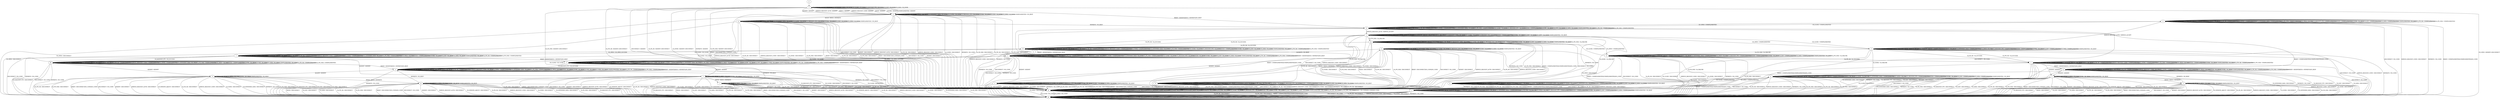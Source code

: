 digraph "" {
	graph ["Incoming time"=0.2864871025085449,
		"Outgoing time"=0.42198872566223145,
		Output="{'States': 32, 'Transitions': 683, 'Filename': '../results/ssh/OpenSSH-OpenSSH-msat-3.dot'}",
		Reference="{'States': 32, 'Transitions': 683, 'Filename': '../subjects/ssh/OpenSSH.dot'}",
		Solver=msat,
		Updated="{'States': 32, 'Transitions': 683, 'Filename': '../subjects/ssh/OpenSSH.dot'}",
		"f-measure"=1.0,
		precision=1.0,
		recall=1.0
	];
	a -> a	[key=0,
		label="CH_WINDOW_ADJUST / CH_NONE"];
	a -> a	[key=1,
		label="DEBUG / NO_RESP"];
	a -> a	[key=2,
		label="CH_EXTENDED_DATA / CH_NONE"];
	a -> a	[key=3,
		label="CH_CLOSE / CH_NONE"];
	a -> a	[key=4,
		label="CH_REQUEST_PTY / CH_NONE"];
	a -> a	[key=5,
		label="IGNORE / NO_RESP"];
	a -> a	[key=6,
		label="CH_EOF / CH_NONE"];
	a -> a	[key=7,
		label="CH_DATA / CH_NONE"];
	a -> a	[key=8,
		label="UNIMPLEMENTED / NO_RESP"];
	a -> y	[key=0,
		label="NEWKEYS / NO_RESP"];
	a -> bb	[key=0,
		label="CH_OPEN / DISCONNECT"];
	a -> ee	[key=0,
		label="DISCONNECT / NO_CONN"];
	a -> ee	[key=1,
		label="KEXINIT / DISCONNECT"];
	a -> ee	[key=2,
		label="SERVICE_REQUEST_AUTH / DISCONNECT"];
	a -> ee	[key=3,
		label="UA_PK_OK / DISCONNECT"];
	a -> ee	[key=4,
		label="SERVICE_REQUEST_CONN / DISCONNECT"];
	a -> ee	[key=5,
		label="UA_NONE / DISCONNECT"];
	a -> ee	[key=6,
		label="UA_PK_NOK / DISCONNECT"];
	a -> ee	[key=7,
		label="KEX30 / DISCONNECT"];
	a -> ee	[key=8,
		label="UA_PW_OK / DISCONNECT"];
	a -> ee	[key=9,
		label="UA_PW_NOK / DISCONNECT"];
	a -> ee	[key=10,
		label="REKEY / DISCONNECT|NO_CONN|NO_CONN"];
	b -> b	[key=0,
		label="KEXINIT / UNIMPLEMENTED"];
	b -> b	[key=1,
		label="SERVICE_REQUEST_AUTH / SERVICE_ACCEPT"];
	b -> b	[key=2,
		label="CH_WINDOW_ADJUST / CH_NONE"];
	b -> b	[key=3,
		label="DEBUG / NO_RESP"];
	b -> b	[key=4,
		label="UA_NONE / UA_FAILURE"];
	b -> b	[key=5,
		label="CH_EXTENDED_DATA / CH_NONE"];
	b -> b	[key=6,
		label="CH_CLOSE / CH_NONE"];
	b -> b	[key=7,
		label="CH_REQUEST_PTY / CH_NONE"];
	b -> b	[key=8,
		label="KEX30 / UNIMPLEMENTED"];
	b -> b	[key=9,
		label="IGNORE / NO_RESP"];
	b -> b	[key=10,
		label="CH_EOF / CH_NONE"];
	b -> b	[key=11,
		label="CH_DATA / CH_NONE"];
	b -> b	[key=12,
		label="UNIMPLEMENTED / NO_RESP"];
	b -> u	[key=0,
		label="CH_OPEN / UNIMPLEMENTED"];
	b -> ee	[key=0,
		label="DISCONNECT / NO_CONN"];
	b -> ee	[key=1,
		label="UA_PK_OK / DISCONNECT"];
	b -> ee	[key=2,
		label="SERVICE_REQUEST_CONN / DISCONNECT"];
	b -> ee	[key=3,
		label="NEWKEYS / NO_CONN"];
	b -> ee	[key=4,
		label="UA_PK_NOK / DISCONNECT"];
	b -> ee	[key=5,
		label="UA_PW_OK / DISCONNECT"];
	b -> ee	[key=6,
		label="UA_PW_NOK / DISCONNECT"];
	b -> ee	[key=7,
		label="REKEY / UNIMPLEMENTED|UNIMPLEMENTED|NO_CONN"];
	c -> c	[key=0,
		label="SERVICE_REQUEST_AUTH / UNIMPLEMENTED"];
	c -> c	[key=1,
		label="CH_WINDOW_ADJUST / NO_RESP"];
	c -> c	[key=2,
		label="DEBUG / NO_RESP"];
	c -> c	[key=3,
		label="UA_PK_OK / UNIMPLEMENTED"];
	c -> c	[key=4,
		label="SERVICE_REQUEST_CONN / UNIMPLEMENTED"];
	c -> c	[key=5,
		label="UA_NONE / UNIMPLEMENTED"];
	c -> c	[key=6,
		label="UA_PK_NOK / UNIMPLEMENTED"];
	c -> c	[key=7,
		label="CH_OPEN / CH_MAX"];
	c -> c	[key=8,
		label="KEX30 / UNIMPLEMENTED"];
	c -> c	[key=9,
		label="IGNORE / NO_RESP"];
	c -> c	[key=10,
		label="UNIMPLEMENTED / NO_RESP"];
	c -> c	[key=11,
		label="UA_PW_OK / UNIMPLEMENTED"];
	c -> c	[key=12,
		label="UA_PW_NOK / UNIMPLEMENTED"];
	c -> q	[key=0,
		label="REKEY / KEXINIT|KEX31+NEWKEYS|NO_RESP"];
	c -> s	[key=0,
		label="KEXINIT / KEXINIT"];
	c -> bb	[key=0,
		label="DISCONNECT / NO_CONN"];
	c -> bb	[key=1,
		label="CH_EXTENDED_DATA / DISCONNECT"];
	c -> bb	[key=2,
		label="NEWKEYS / NO_CONN"];
	c -> bb	[key=3,
		label="CH_REQUEST_PTY / DISCONNECT"];
	c -> bb	[key=4,
		label="CH_EOF / DISCONNECT"];
	c -> bb	[key=5,
		label="CH_DATA / DISCONNECT"];
	c -> ee	[key=0,
		label="CH_CLOSE / DISCONNECT"];
	d -> c	[key=0,
		label="UA_PW_OK / UA_SUCCESS"];
	d -> d	[key=0,
		label="KEXINIT / UNIMPLEMENTED"];
	d -> d	[key=1,
		label="SERVICE_REQUEST_AUTH / SERVICE_ACCEPT"];
	d -> d	[key=2,
		label="CH_WINDOW_ADJUST / UNIMPLEMENTED"];
	d -> d	[key=3,
		label="DEBUG / NO_RESP"];
	d -> d	[key=4,
		label="CH_EXTENDED_DATA / UNIMPLEMENTED"];
	d -> d	[key=5,
		label="CH_OPEN / CH_MAX"];
	d -> d	[key=6,
		label="CH_REQUEST_PTY / UNIMPLEMENTED"];
	d -> d	[key=7,
		label="KEX30 / UNIMPLEMENTED"];
	d -> d	[key=8,
		label="IGNORE / NO_RESP"];
	d -> d	[key=9,
		label="CH_EOF / UNIMPLEMENTED"];
	d -> d	[key=10,
		label="CH_DATA / UNIMPLEMENTED"];
	d -> d	[key=11,
		label="UNIMPLEMENTED / NO_RESP"];
	d -> d	[key=12,
		label="UA_PW_NOK / UA_FAILURE"];
	d -> aa	[key=0,
		label="CH_CLOSE / UNIMPLEMENTED"];
	d -> bb	[key=0,
		label="DISCONNECT / NO_CONN"];
	d -> bb	[key=1,
		label="UA_PK_OK / DISCONNECT"];
	d -> bb	[key=2,
		label="SERVICE_REQUEST_CONN / DISCONNECT"];
	d -> bb	[key=3,
		label="UA_NONE / DISCONNECT"];
	d -> bb	[key=4,
		label="NEWKEYS / NO_CONN"];
	d -> bb	[key=5,
		label="UA_PK_NOK / DISCONNECT"];
	d -> bb	[key=6,
		label="REKEY / UNIMPLEMENTED|UNIMPLEMENTED|NO_CONN"];
	e -> e	[key=0,
		label="SERVICE_REQUEST_AUTH / NO_RESP"];
	e -> e	[key=1,
		label="CH_WINDOW_ADJUST / NO_RESP"];
	e -> e	[key=2,
		label="DEBUG / NO_RESP"];
	e -> e	[key=3,
		label="UA_PK_OK / UNIMPLEMENTED"];
	e -> e	[key=4,
		label="SERVICE_REQUEST_CONN / NO_RESP"];
	e -> e	[key=5,
		label="UA_NONE / UNIMPLEMENTED"];
	e -> e	[key=6,
		label="CH_EXTENDED_DATA / NO_RESP"];
	e -> e	[key=7,
		label="UA_PK_NOK / UNIMPLEMENTED"];
	e -> e	[key=8,
		label="CH_OPEN / CH_MAX"];
	e -> e	[key=9,
		label="KEX30 / NO_RESP"];
	e -> e	[key=10,
		label="IGNORE / NO_RESP"];
	e -> e	[key=11,
		label="CH_EOF / NO_RESP"];
	e -> e	[key=12,
		label="CH_DATA / NO_RESP"];
	e -> e	[key=13,
		label="UNIMPLEMENTED / NO_RESP"];
	e -> e	[key=14,
		label="UA_PW_OK / UNIMPLEMENTED"];
	e -> e	[key=15,
		label="UA_PW_NOK / UNIMPLEMENTED"];
	e -> e	[key=16,
		label="REKEY / KEXINIT|KEX31+NEWKEYS|NO_RESP"];
	e -> h	[key=0,
		label="KEXINIT / KEXINIT"];
	e -> y	[key=0,
		label="CH_CLOSE / CH_CLOSE"];
	e -> bb	[key=0,
		label="DISCONNECT / NO_CONN"];
	e -> bb	[key=1,
		label="NEWKEYS / NO_CONN"];
	e -> bb	[key=2,
		label="CH_REQUEST_PTY / DISCONNECT"];
	f -> e	[key=0,
		label="CH_REQUEST_PTY / CH_SUCCESS"];
	f -> f	[key=0,
		label="SERVICE_REQUEST_AUTH / NO_RESP"];
	f -> f	[key=1,
		label="CH_WINDOW_ADJUST / NO_RESP"];
	f -> f	[key=2,
		label="DEBUG / NO_RESP"];
	f -> f	[key=3,
		label="UA_PK_OK / UNIMPLEMENTED"];
	f -> f	[key=4,
		label="SERVICE_REQUEST_CONN / NO_RESP"];
	f -> f	[key=5,
		label="UA_NONE / UNIMPLEMENTED"];
	f -> f	[key=6,
		label="CH_EXTENDED_DATA / NO_RESP"];
	f -> f	[key=7,
		label="UA_PK_NOK / UNIMPLEMENTED"];
	f -> f	[key=8,
		label="CH_OPEN / CH_MAX"];
	f -> f	[key=9,
		label="KEX30 / NO_RESP"];
	f -> f	[key=10,
		label="IGNORE / NO_RESP"];
	f -> f	[key=11,
		label="CH_EOF / NO_RESP"];
	f -> f	[key=12,
		label="CH_DATA / NO_RESP"];
	f -> f	[key=13,
		label="UNIMPLEMENTED / NO_RESP"];
	f -> f	[key=14,
		label="UA_PW_OK / UNIMPLEMENTED"];
	f -> f	[key=15,
		label="UA_PW_NOK / UNIMPLEMENTED"];
	f -> f	[key=16,
		label="REKEY / KEXINIT|KEX31+NEWKEYS|NO_RESP"];
	f -> r	[key=0,
		label="KEXINIT / KEXINIT"];
	f -> y	[key=0,
		label="CH_CLOSE / CH_CLOSE"];
	f -> bb	[key=0,
		label="DISCONNECT / NO_CONN"];
	f -> bb	[key=1,
		label="NEWKEYS / NO_CONN"];
	g -> g	[key=0,
		label="CH_WINDOW_ADJUST / CH_NONE"];
	g -> g	[key=1,
		label="DEBUG / NO_RESP"];
	g -> g	[key=2,
		label="CH_EXTENDED_DATA / CH_NONE"];
	g -> g	[key=3,
		label="CH_CLOSE / CH_NONE"];
	g -> g	[key=4,
		label="CH_REQUEST_PTY / CH_NONE"];
	g -> g	[key=5,
		label="IGNORE / NO_RESP"];
	g -> g	[key=6,
		label="CH_EOF / CH_NONE"];
	g -> g	[key=7,
		label="CH_DATA / CH_NONE"];
	g -> g	[key=8,
		label="UNIMPLEMENTED / NO_RESP"];
	g -> bb	[key=0,
		label="CH_OPEN / DISCONNECT"];
	g -> cc	[key=0,
		label="NEWKEYS / NO_RESP"];
	g -> ee	[key=0,
		label="DISCONNECT / NO_CONN"];
	g -> ee	[key=1,
		label="KEXINIT / DISCONNECT"];
	g -> ee	[key=2,
		label="SERVICE_REQUEST_AUTH / DISCONNECT"];
	g -> ee	[key=3,
		label="UA_PK_OK / DISCONNECT"];
	g -> ee	[key=4,
		label="SERVICE_REQUEST_CONN / DISCONNECT"];
	g -> ee	[key=5,
		label="UA_NONE / DISCONNECT"];
	g -> ee	[key=6,
		label="UA_PK_NOK / DISCONNECT"];
	g -> ee	[key=7,
		label="KEX30 / DISCONNECT"];
	g -> ee	[key=8,
		label="UA_PW_OK / DISCONNECT"];
	g -> ee	[key=9,
		label="UA_PW_NOK / DISCONNECT"];
	g -> ee	[key=10,
		label="REKEY / DISCONNECT|NO_CONN|NO_CONN"];
	h -> h	[key=0,
		label="DEBUG / NO_RESP"];
	h -> h	[key=1,
		label="CH_OPEN / CH_MAX"];
	h -> h	[key=2,
		label="IGNORE / NO_RESP"];
	h -> h	[key=3,
		label="UNIMPLEMENTED / NO_RESP"];
	h -> m	[key=0,
		label="KEX30 / KEX31+NEWKEYS"];
	h -> bb	[key=0,
		label="DISCONNECT / NO_CONN"];
	h -> bb	[key=1,
		label="KEXINIT / DISCONNECT"];
	h -> bb	[key=2,
		label="SERVICE_REQUEST_AUTH / DISCONNECT"];
	h -> bb	[key=3,
		label="CH_WINDOW_ADJUST / DISCONNECT"];
	h -> bb	[key=4,
		label="UA_PK_OK / DISCONNECT"];
	h -> bb	[key=5,
		label="SERVICE_REQUEST_CONN / DISCONNECT"];
	h -> bb	[key=6,
		label="UA_NONE / DISCONNECT"];
	h -> bb	[key=7,
		label="CH_EXTENDED_DATA / DISCONNECT"];
	h -> bb	[key=8,
		label="NEWKEYS / NO_CONN"];
	h -> bb	[key=9,
		label="UA_PK_NOK / DISCONNECT"];
	h -> bb	[key=10,
		label="CH_REQUEST_PTY / DISCONNECT"];
	h -> bb	[key=11,
		label="CH_EOF / DISCONNECT"];
	h -> bb	[key=12,
		label="CH_DATA / DISCONNECT"];
	h -> bb	[key=13,
		label="UA_PW_OK / DISCONNECT"];
	h -> bb	[key=14,
		label="UA_PW_NOK / DISCONNECT"];
	h -> bb	[key=15,
		label="REKEY / DISCONNECT|NO_CONN|NO_CONN"];
	h -> ee	[key=0,
		label="CH_CLOSE / DISCONNECT"];
	i -> f	[key=0,
		label="NEWKEYS / NO_RESP"];
	i -> i	[key=0,
		label="DEBUG / NO_RESP"];
	i -> i	[key=1,
		label="CH_OPEN / CH_MAX"];
	i -> i	[key=2,
		label="IGNORE / NO_RESP"];
	i -> i	[key=3,
		label="UNIMPLEMENTED / NO_RESP"];
	i -> bb	[key=0,
		label="DISCONNECT / NO_CONN"];
	i -> bb	[key=1,
		label="KEXINIT / DISCONNECT"];
	i -> bb	[key=2,
		label="SERVICE_REQUEST_AUTH / DISCONNECT"];
	i -> bb	[key=3,
		label="CH_WINDOW_ADJUST / DISCONNECT"];
	i -> bb	[key=4,
		label="UA_PK_OK / DISCONNECT"];
	i -> bb	[key=5,
		label="SERVICE_REQUEST_CONN / DISCONNECT"];
	i -> bb	[key=6,
		label="UA_NONE / DISCONNECT"];
	i -> bb	[key=7,
		label="CH_EXTENDED_DATA / DISCONNECT"];
	i -> bb	[key=8,
		label="UA_PK_NOK / DISCONNECT"];
	i -> bb	[key=9,
		label="CH_REQUEST_PTY / DISCONNECT"];
	i -> bb	[key=10,
		label="KEX30 / DISCONNECT"];
	i -> bb	[key=11,
		label="CH_EOF / DISCONNECT"];
	i -> bb	[key=12,
		label="CH_DATA / DISCONNECT"];
	i -> bb	[key=13,
		label="UA_PW_OK / DISCONNECT"];
	i -> bb	[key=14,
		label="UA_PW_NOK / DISCONNECT"];
	i -> bb	[key=15,
		label="REKEY / DISCONNECT|NO_CONN|NO_CONN"];
	i -> ee	[key=0,
		label="CH_CLOSE / DISCONNECT"];
	j -> j	[key=0,
		label="KEXINIT / UNIMPLEMENTED"];
	j -> j	[key=1,
		label="SERVICE_REQUEST_AUTH / SERVICE_ACCEPT"];
	j -> j	[key=2,
		label="CH_WINDOW_ADJUST / UNIMPLEMENTED"];
	j -> j	[key=3,
		label="DEBUG / NO_RESP"];
	j -> j	[key=4,
		label="CH_EXTENDED_DATA / UNIMPLEMENTED"];
	j -> j	[key=5,
		label="UA_PK_NOK / UA_FAILURE"];
	j -> j	[key=6,
		label="CH_OPEN / CH_MAX"];
	j -> j	[key=7,
		label="CH_REQUEST_PTY / UNIMPLEMENTED"];
	j -> j	[key=8,
		label="KEX30 / UNIMPLEMENTED"];
	j -> j	[key=9,
		label="IGNORE / NO_RESP"];
	j -> j	[key=10,
		label="CH_EOF / UNIMPLEMENTED"];
	j -> j	[key=11,
		label="CH_DATA / UNIMPLEMENTED"];
	j -> j	[key=12,
		label="UNIMPLEMENTED / NO_RESP"];
	j -> w	[key=0,
		label="CH_CLOSE / UNIMPLEMENTED"];
	j -> bb	[key=0,
		label="DISCONNECT / NO_CONN"];
	j -> bb	[key=1,
		label="UA_PK_OK / DISCONNECT"];
	j -> bb	[key=2,
		label="SERVICE_REQUEST_CONN / DISCONNECT"];
	j -> bb	[key=3,
		label="UA_NONE / DISCONNECT"];
	j -> bb	[key=4,
		label="NEWKEYS / NO_CONN"];
	j -> bb	[key=5,
		label="UA_PW_OK / DISCONNECT"];
	j -> bb	[key=6,
		label="UA_PW_NOK / DISCONNECT"];
	j -> bb	[key=7,
		label="REKEY / UNIMPLEMENTED|UNIMPLEMENTED|NO_CONN"];
	k -> g	[key=0,
		label="KEX30 / KEX31+NEWKEYS"];
	k -> k	[key=0,
		label="CH_WINDOW_ADJUST / CH_NONE"];
	k -> k	[key=1,
		label="DEBUG / NO_RESP"];
	k -> k	[key=2,
		label="CH_EXTENDED_DATA / CH_NONE"];
	k -> k	[key=3,
		label="CH_CLOSE / CH_NONE"];
	k -> k	[key=4,
		label="CH_REQUEST_PTY / CH_NONE"];
	k -> k	[key=5,
		label="IGNORE / NO_RESP"];
	k -> k	[key=6,
		label="CH_EOF / CH_NONE"];
	k -> k	[key=7,
		label="CH_DATA / CH_NONE"];
	k -> k	[key=8,
		label="UNIMPLEMENTED / NO_RESP"];
	k -> bb	[key=0,
		label="CH_OPEN / DISCONNECT"];
	k -> ee	[key=0,
		label="DISCONNECT / NO_CONN"];
	k -> ee	[key=1,
		label="KEXINIT / DISCONNECT"];
	k -> ee	[key=2,
		label="SERVICE_REQUEST_AUTH / DISCONNECT"];
	k -> ee	[key=3,
		label="UA_PK_OK / DISCONNECT"];
	k -> ee	[key=4,
		label="SERVICE_REQUEST_CONN / DISCONNECT"];
	k -> ee	[key=5,
		label="UA_NONE / DISCONNECT"];
	k -> ee	[key=6,
		label="NEWKEYS / NO_CONN"];
	k -> ee	[key=7,
		label="UA_PK_NOK / DISCONNECT"];
	k -> ee	[key=8,
		label="UA_PW_OK / DISCONNECT"];
	k -> ee	[key=9,
		label="UA_PW_NOK / DISCONNECT"];
	k -> ee	[key=10,
		label="REKEY / DISCONNECT|NO_CONN|NO_CONN"];
	l -> b	[key=0,
		label="UA_NONE / UA_FAILURE"];
	l -> l	[key=0,
		label="KEXINIT / UNIMPLEMENTED"];
	l -> l	[key=1,
		label="SERVICE_REQUEST_AUTH / SERVICE_ACCEPT"];
	l -> l	[key=2,
		label="CH_WINDOW_ADJUST / CH_NONE"];
	l -> l	[key=3,
		label="DEBUG / NO_RESP"];
	l -> l	[key=4,
		label="CH_EXTENDED_DATA / CH_NONE"];
	l -> l	[key=5,
		label="CH_CLOSE / CH_NONE"];
	l -> l	[key=6,
		label="CH_REQUEST_PTY / CH_NONE"];
	l -> l	[key=7,
		label="KEX30 / UNIMPLEMENTED"];
	l -> l	[key=8,
		label="IGNORE / NO_RESP"];
	l -> l	[key=9,
		label="CH_EOF / CH_NONE"];
	l -> l	[key=10,
		label="CH_DATA / CH_NONE"];
	l -> l	[key=11,
		label="UNIMPLEMENTED / NO_RESP"];
	l -> v	[key=0,
		label="CH_OPEN / UNIMPLEMENTED"];
	l -> w	[key=0,
		label="UA_PK_NOK / UA_FAILURE"];
	l -> aa	[key=0,
		label="UA_PW_NOK / UA_FAILURE"];
	l -> ee	[key=0,
		label="DISCONNECT / NO_CONN"];
	l -> ee	[key=1,
		label="SERVICE_REQUEST_CONN / DISCONNECT"];
	l -> ee	[key=2,
		label="NEWKEYS / NO_CONN"];
	l -> ee	[key=3,
		label="REKEY / UNIMPLEMENTED|UNIMPLEMENTED|NO_CONN"];
	l -> ff	[key=0,
		label="UA_PK_OK / UA_SUCCESS"];
	l -> ff	[key=1,
		label="UA_PW_OK / UA_SUCCESS"];
	m -> e	[key=0,
		label="NEWKEYS / NO_RESP"];
	m -> m	[key=0,
		label="DEBUG / NO_RESP"];
	m -> m	[key=1,
		label="CH_OPEN / CH_MAX"];
	m -> m	[key=2,
		label="IGNORE / NO_RESP"];
	m -> m	[key=3,
		label="UNIMPLEMENTED / NO_RESP"];
	m -> bb	[key=0,
		label="DISCONNECT / NO_CONN"];
	m -> bb	[key=1,
		label="KEXINIT / DISCONNECT"];
	m -> bb	[key=2,
		label="SERVICE_REQUEST_AUTH / DISCONNECT"];
	m -> bb	[key=3,
		label="CH_WINDOW_ADJUST / DISCONNECT"];
	m -> bb	[key=4,
		label="UA_PK_OK / DISCONNECT"];
	m -> bb	[key=5,
		label="SERVICE_REQUEST_CONN / DISCONNECT"];
	m -> bb	[key=6,
		label="UA_NONE / DISCONNECT"];
	m -> bb	[key=7,
		label="CH_EXTENDED_DATA / DISCONNECT"];
	m -> bb	[key=8,
		label="UA_PK_NOK / DISCONNECT"];
	m -> bb	[key=9,
		label="CH_REQUEST_PTY / DISCONNECT"];
	m -> bb	[key=10,
		label="KEX30 / DISCONNECT"];
	m -> bb	[key=11,
		label="CH_EOF / DISCONNECT"];
	m -> bb	[key=12,
		label="CH_DATA / DISCONNECT"];
	m -> bb	[key=13,
		label="UA_PW_OK / DISCONNECT"];
	m -> bb	[key=14,
		label="UA_PW_NOK / DISCONNECT"];
	m -> bb	[key=15,
		label="REKEY / DISCONNECT|NO_CONN|NO_CONN"];
	m -> ee	[key=0,
		label="CH_CLOSE / DISCONNECT"];
	n -> n	[key=0,
		label="KEXINIT / UNIMPLEMENTED"];
	n -> n	[key=1,
		label="CH_WINDOW_ADJUST / UNIMPLEMENTED"];
	n -> n	[key=2,
		label="DEBUG / NO_RESP"];
	n -> n	[key=3,
		label="UA_PK_OK / UNIMPLEMENTED"];
	n -> n	[key=4,
		label="UA_NONE / UNIMPLEMENTED"];
	n -> n	[key=5,
		label="CH_EXTENDED_DATA / UNIMPLEMENTED"];
	n -> n	[key=6,
		label="UA_PK_NOK / UNIMPLEMENTED"];
	n -> n	[key=7,
		label="CH_OPEN / CH_MAX"];
	n -> n	[key=8,
		label="CH_REQUEST_PTY / UNIMPLEMENTED"];
	n -> n	[key=9,
		label="KEX30 / UNIMPLEMENTED"];
	n -> n	[key=10,
		label="IGNORE / NO_RESP"];
	n -> n	[key=11,
		label="CH_EOF / UNIMPLEMENTED"];
	n -> n	[key=12,
		label="CH_DATA / UNIMPLEMENTED"];
	n -> n	[key=13,
		label="UNIMPLEMENTED / NO_RESP"];
	n -> n	[key=14,
		label="UA_PW_OK / UNIMPLEMENTED"];
	n -> n	[key=15,
		label="UA_PW_NOK / UNIMPLEMENTED"];
	n -> v	[key=0,
		label="SERVICE_REQUEST_AUTH / SERVICE_ACCEPT"];
	n -> bb	[key=0,
		label="DISCONNECT / NO_CONN"];
	n -> bb	[key=1,
		label="SERVICE_REQUEST_CONN / DISCONNECT"];
	n -> bb	[key=2,
		label="NEWKEYS / NO_CONN"];
	n -> bb	[key=3,
		label="REKEY / UNIMPLEMENTED|UNIMPLEMENTED|NO_CONN"];
	n -> cc	[key=0,
		label="CH_CLOSE / UNIMPLEMENTED"];
	o -> k	[key=0,
		label="KEXINIT / KEXINIT"];
	o -> k	[key=1,
		label="SERVICE_REQUEST_AUTH / KEXINIT"];
	o -> k	[key=2,
		label="DEBUG / KEXINIT"];
	o -> k	[key=3,
		label="SERVICE_REQUEST_CONN / KEXINIT"];
	o -> k	[key=4,
		label="KEX30 / KEXINIT"];
	o -> k	[key=5,
		label="IGNORE / KEXINIT"];
	o -> k	[key=6,
		label="UNIMPLEMENTED / KEXINIT"];
	o -> o	[key=0,
		label="CH_WINDOW_ADJUST / CH_NONE"];
	o -> o	[key=1,
		label="CH_EXTENDED_DATA / CH_NONE"];
	o -> o	[key=2,
		label="CH_CLOSE / CH_NONE"];
	o -> o	[key=3,
		label="CH_REQUEST_PTY / CH_NONE"];
	o -> o	[key=4,
		label="CH_EOF / CH_NONE"];
	o -> o	[key=5,
		label="CH_DATA / CH_NONE"];
	o -> bb	[key=0,
		label="CH_OPEN / KEXINIT+DISCONNECT"];
	o -> cc	[key=0,
		label="REKEY / KEXINIT|KEX31+NEWKEYS|NO_RESP"];
	o -> ee	[key=0,
		label="DISCONNECT / KEXINIT"];
	o -> ee	[key=1,
		label="UA_PK_OK / KEXINIT+DISCONNECT"];
	o -> ee	[key=2,
		label="UA_NONE / KEXINIT+DISCONNECT"];
	o -> ee	[key=3,
		label="NEWKEYS / KEXINIT"];
	o -> ee	[key=4,
		label="UA_PK_NOK / KEXINIT+DISCONNECT"];
	o -> ee	[key=5,
		label="UA_PW_OK / KEXINIT+DISCONNECT"];
	o -> ee	[key=6,
		label="UA_PW_NOK / KEXINIT+DISCONNECT"];
	p -> o	[key=0];
	q -> q	[key=0,
		label="SERVICE_REQUEST_AUTH / NO_RESP"];
	q -> q	[key=1,
		label="CH_WINDOW_ADJUST / NO_RESP"];
	q -> q	[key=2,
		label="DEBUG / NO_RESP"];
	q -> q	[key=3,
		label="UA_PK_OK / UNIMPLEMENTED"];
	q -> q	[key=4,
		label="SERVICE_REQUEST_CONN / NO_RESP"];
	q -> q	[key=5,
		label="UA_NONE / UNIMPLEMENTED"];
	q -> q	[key=6,
		label="UA_PK_NOK / UNIMPLEMENTED"];
	q -> q	[key=7,
		label="CH_OPEN / CH_MAX"];
	q -> q	[key=8,
		label="KEX30 / NO_RESP"];
	q -> q	[key=9,
		label="IGNORE / NO_RESP"];
	q -> q	[key=10,
		label="UNIMPLEMENTED / NO_RESP"];
	q -> q	[key=11,
		label="UA_PW_OK / UNIMPLEMENTED"];
	q -> q	[key=12,
		label="UA_PW_NOK / UNIMPLEMENTED"];
	q -> q	[key=13,
		label="REKEY / KEXINIT|KEX31+NEWKEYS|NO_RESP"];
	q -> s	[key=0,
		label="KEXINIT / KEXINIT"];
	q -> bb	[key=0,
		label="DISCONNECT / NO_CONN"];
	q -> bb	[key=1,
		label="CH_EXTENDED_DATA / DISCONNECT"];
	q -> bb	[key=2,
		label="NEWKEYS / NO_CONN"];
	q -> bb	[key=3,
		label="CH_REQUEST_PTY / DISCONNECT"];
	q -> bb	[key=4,
		label="CH_EOF / DISCONNECT"];
	q -> bb	[key=5,
		label="CH_DATA / DISCONNECT"];
	q -> ee	[key=0,
		label="CH_CLOSE / DISCONNECT"];
	r -> i	[key=0,
		label="KEX30 / KEX31+NEWKEYS"];
	r -> r	[key=0,
		label="DEBUG / NO_RESP"];
	r -> r	[key=1,
		label="CH_OPEN / CH_MAX"];
	r -> r	[key=2,
		label="IGNORE / NO_RESP"];
	r -> r	[key=3,
		label="UNIMPLEMENTED / NO_RESP"];
	r -> bb	[key=0,
		label="DISCONNECT / NO_CONN"];
	r -> bb	[key=1,
		label="KEXINIT / DISCONNECT"];
	r -> bb	[key=2,
		label="SERVICE_REQUEST_AUTH / DISCONNECT"];
	r -> bb	[key=3,
		label="CH_WINDOW_ADJUST / DISCONNECT"];
	r -> bb	[key=4,
		label="UA_PK_OK / DISCONNECT"];
	r -> bb	[key=5,
		label="SERVICE_REQUEST_CONN / DISCONNECT"];
	r -> bb	[key=6,
		label="UA_NONE / DISCONNECT"];
	r -> bb	[key=7,
		label="CH_EXTENDED_DATA / DISCONNECT"];
	r -> bb	[key=8,
		label="NEWKEYS / NO_CONN"];
	r -> bb	[key=9,
		label="UA_PK_NOK / DISCONNECT"];
	r -> bb	[key=10,
		label="CH_REQUEST_PTY / DISCONNECT"];
	r -> bb	[key=11,
		label="CH_EOF / DISCONNECT"];
	r -> bb	[key=12,
		label="CH_DATA / DISCONNECT"];
	r -> bb	[key=13,
		label="UA_PW_OK / DISCONNECT"];
	r -> bb	[key=14,
		label="UA_PW_NOK / DISCONNECT"];
	r -> bb	[key=15,
		label="REKEY / DISCONNECT|NO_CONN|NO_CONN"];
	r -> ee	[key=0,
		label="CH_CLOSE / DISCONNECT"];
	s -> s	[key=0,
		label="DEBUG / NO_RESP"];
	s -> s	[key=1,
		label="CH_OPEN / CH_MAX"];
	s -> s	[key=2,
		label="IGNORE / NO_RESP"];
	s -> s	[key=3,
		label="UNIMPLEMENTED / NO_RESP"];
	s -> x	[key=0,
		label="KEX30 / KEX31+NEWKEYS"];
	s -> bb	[key=0,
		label="DISCONNECT / NO_CONN"];
	s -> bb	[key=1,
		label="KEXINIT / DISCONNECT"];
	s -> bb	[key=2,
		label="SERVICE_REQUEST_AUTH / DISCONNECT"];
	s -> bb	[key=3,
		label="CH_WINDOW_ADJUST / DISCONNECT"];
	s -> bb	[key=4,
		label="UA_PK_OK / DISCONNECT"];
	s -> bb	[key=5,
		label="SERVICE_REQUEST_CONN / DISCONNECT"];
	s -> bb	[key=6,
		label="UA_NONE / DISCONNECT"];
	s -> bb	[key=7,
		label="CH_EXTENDED_DATA / DISCONNECT"];
	s -> bb	[key=8,
		label="NEWKEYS / NO_CONN"];
	s -> bb	[key=9,
		label="UA_PK_NOK / DISCONNECT"];
	s -> bb	[key=10,
		label="CH_REQUEST_PTY / DISCONNECT"];
	s -> bb	[key=11,
		label="CH_EOF / DISCONNECT"];
	s -> bb	[key=12,
		label="CH_DATA / DISCONNECT"];
	s -> bb	[key=13,
		label="UA_PW_OK / DISCONNECT"];
	s -> bb	[key=14,
		label="UA_PW_NOK / DISCONNECT"];
	s -> bb	[key=15,
		label="REKEY / DISCONNECT|NO_CONN|NO_CONN"];
	s -> ee	[key=0,
		label="CH_CLOSE / DISCONNECT"];
	t -> f	[key=0,
		label="REKEY / KEXINIT|KEX31+NEWKEYS|NO_RESP"];
	t -> r	[key=0,
		label="KEXINIT / KEXINIT"];
	t -> t	[key=0,
		label="SERVICE_REQUEST_AUTH / UNIMPLEMENTED"];
	t -> t	[key=1,
		label="CH_WINDOW_ADJUST / NO_RESP"];
	t -> t	[key=2,
		label="DEBUG / NO_RESP"];
	t -> t	[key=3,
		label="UA_PK_OK / UNIMPLEMENTED"];
	t -> t	[key=4,
		label="SERVICE_REQUEST_CONN / UNIMPLEMENTED"];
	t -> t	[key=5,
		label="UA_NONE / UNIMPLEMENTED"];
	t -> t	[key=6,
		label="CH_EXTENDED_DATA / NO_RESP"];
	t -> t	[key=7,
		label="UA_PK_NOK / UNIMPLEMENTED"];
	t -> t	[key=8,
		label="CH_OPEN / CH_MAX"];
	t -> t	[key=9,
		label="KEX30 / UNIMPLEMENTED"];
	t -> t	[key=10,
		label="IGNORE / NO_RESP"];
	t -> t	[key=11,
		label="CH_EOF / NO_RESP"];
	t -> t	[key=12,
		label="CH_DATA / NO_RESP"];
	t -> t	[key=13,
		label="UNIMPLEMENTED / NO_RESP"];
	t -> t	[key=14,
		label="UA_PW_OK / UNIMPLEMENTED"];
	t -> t	[key=15,
		label="UA_PW_NOK / UNIMPLEMENTED"];
	t -> bb	[key=0,
		label="DISCONNECT / NO_CONN"];
	t -> bb	[key=1,
		label="NEWKEYS / NO_CONN"];
	t -> dd	[key=0,
		label="CH_REQUEST_PTY / CH_SUCCESS"];
	t -> ff	[key=0,
		label="CH_CLOSE / CH_CLOSE"];
	u -> b	[key=0,
		label="CH_CLOSE / UNIMPLEMENTED"];
	u -> u	[key=0,
		label="KEXINIT / UNIMPLEMENTED"];
	u -> u	[key=1,
		label="SERVICE_REQUEST_AUTH / SERVICE_ACCEPT"];
	u -> u	[key=2,
		label="CH_WINDOW_ADJUST / UNIMPLEMENTED"];
	u -> u	[key=3,
		label="DEBUG / NO_RESP"];
	u -> u	[key=4,
		label="UA_NONE / UA_FAILURE"];
	u -> u	[key=5,
		label="CH_EXTENDED_DATA / UNIMPLEMENTED"];
	u -> u	[key=6,
		label="CH_OPEN / CH_MAX"];
	u -> u	[key=7,
		label="CH_REQUEST_PTY / UNIMPLEMENTED"];
	u -> u	[key=8,
		label="KEX30 / UNIMPLEMENTED"];
	u -> u	[key=9,
		label="IGNORE / NO_RESP"];
	u -> u	[key=10,
		label="CH_EOF / UNIMPLEMENTED"];
	u -> u	[key=11,
		label="CH_DATA / UNIMPLEMENTED"];
	u -> u	[key=12,
		label="UNIMPLEMENTED / NO_RESP"];
	u -> bb	[key=0,
		label="DISCONNECT / NO_CONN"];
	u -> bb	[key=1,
		label="UA_PK_OK / DISCONNECT"];
	u -> bb	[key=2,
		label="SERVICE_REQUEST_CONN / DISCONNECT"];
	u -> bb	[key=3,
		label="NEWKEYS / NO_CONN"];
	u -> bb	[key=4,
		label="UA_PK_NOK / DISCONNECT"];
	u -> bb	[key=5,
		label="UA_PW_OK / DISCONNECT"];
	u -> bb	[key=6,
		label="UA_PW_NOK / DISCONNECT"];
	u -> bb	[key=7,
		label="REKEY / UNIMPLEMENTED|UNIMPLEMENTED|NO_CONN"];
	v -> c	[key=0,
		label="UA_PK_OK / UA_SUCCESS"];
	v -> c	[key=1,
		label="UA_PW_OK / UA_SUCCESS"];
	v -> d	[key=0,
		label="UA_PW_NOK / UA_FAILURE"];
	v -> j	[key=0,
		label="UA_PK_NOK / UA_FAILURE"];
	v -> l	[key=0,
		label="CH_CLOSE / UNIMPLEMENTED"];
	v -> u	[key=0,
		label="UA_NONE / UA_FAILURE"];
	v -> v	[key=0,
		label="KEXINIT / UNIMPLEMENTED"];
	v -> v	[key=1,
		label="SERVICE_REQUEST_AUTH / SERVICE_ACCEPT"];
	v -> v	[key=2,
		label="CH_WINDOW_ADJUST / UNIMPLEMENTED"];
	v -> v	[key=3,
		label="DEBUG / NO_RESP"];
	v -> v	[key=4,
		label="CH_EXTENDED_DATA / UNIMPLEMENTED"];
	v -> v	[key=5,
		label="CH_OPEN / CH_MAX"];
	v -> v	[key=6,
		label="CH_REQUEST_PTY / UNIMPLEMENTED"];
	v -> v	[key=7,
		label="KEX30 / UNIMPLEMENTED"];
	v -> v	[key=8,
		label="IGNORE / NO_RESP"];
	v -> v	[key=9,
		label="CH_EOF / UNIMPLEMENTED"];
	v -> v	[key=10,
		label="CH_DATA / UNIMPLEMENTED"];
	v -> v	[key=11,
		label="UNIMPLEMENTED / NO_RESP"];
	v -> bb	[key=0,
		label="DISCONNECT / NO_CONN"];
	v -> bb	[key=1,
		label="SERVICE_REQUEST_CONN / DISCONNECT"];
	v -> bb	[key=2,
		label="NEWKEYS / NO_CONN"];
	v -> bb	[key=3,
		label="REKEY / UNIMPLEMENTED|UNIMPLEMENTED|NO_CONN"];
	w -> j	[key=0,
		label="CH_OPEN / UNIMPLEMENTED"];
	w -> w	[key=0,
		label="KEXINIT / UNIMPLEMENTED"];
	w -> w	[key=1,
		label="SERVICE_REQUEST_AUTH / SERVICE_ACCEPT"];
	w -> w	[key=2,
		label="CH_WINDOW_ADJUST / CH_NONE"];
	w -> w	[key=3,
		label="DEBUG / NO_RESP"];
	w -> w	[key=4,
		label="CH_EXTENDED_DATA / CH_NONE"];
	w -> w	[key=5,
		label="UA_PK_NOK / UA_FAILURE"];
	w -> w	[key=6,
		label="CH_CLOSE / CH_NONE"];
	w -> w	[key=7,
		label="CH_REQUEST_PTY / CH_NONE"];
	w -> w	[key=8,
		label="KEX30 / UNIMPLEMENTED"];
	w -> w	[key=9,
		label="IGNORE / NO_RESP"];
	w -> w	[key=10,
		label="CH_EOF / CH_NONE"];
	w -> w	[key=11,
		label="CH_DATA / CH_NONE"];
	w -> w	[key=12,
		label="UNIMPLEMENTED / NO_RESP"];
	w -> ee	[key=0,
		label="DISCONNECT / NO_CONN"];
	w -> ee	[key=1,
		label="UA_PK_OK / DISCONNECT"];
	w -> ee	[key=2,
		label="SERVICE_REQUEST_CONN / DISCONNECT"];
	w -> ee	[key=3,
		label="UA_NONE / DISCONNECT"];
	w -> ee	[key=4,
		label="NEWKEYS / NO_CONN"];
	w -> ee	[key=5,
		label="UA_PW_OK / DISCONNECT"];
	w -> ee	[key=6,
		label="UA_PW_NOK / DISCONNECT"];
	w -> ee	[key=7,
		label="REKEY / UNIMPLEMENTED|UNIMPLEMENTED|NO_CONN"];
	x -> q	[key=0,
		label="NEWKEYS / NO_RESP"];
	x -> x	[key=0,
		label="DEBUG / NO_RESP"];
	x -> x	[key=1,
		label="CH_OPEN / CH_MAX"];
	x -> x	[key=2,
		label="IGNORE / NO_RESP"];
	x -> x	[key=3,
		label="UNIMPLEMENTED / NO_RESP"];
	x -> bb	[key=0,
		label="DISCONNECT / NO_CONN"];
	x -> bb	[key=1,
		label="KEXINIT / DISCONNECT"];
	x -> bb	[key=2,
		label="SERVICE_REQUEST_AUTH / DISCONNECT"];
	x -> bb	[key=3,
		label="CH_WINDOW_ADJUST / DISCONNECT"];
	x -> bb	[key=4,
		label="UA_PK_OK / DISCONNECT"];
	x -> bb	[key=5,
		label="SERVICE_REQUEST_CONN / DISCONNECT"];
	x -> bb	[key=6,
		label="UA_NONE / DISCONNECT"];
	x -> bb	[key=7,
		label="CH_EXTENDED_DATA / DISCONNECT"];
	x -> bb	[key=8,
		label="UA_PK_NOK / DISCONNECT"];
	x -> bb	[key=9,
		label="CH_REQUEST_PTY / DISCONNECT"];
	x -> bb	[key=10,
		label="KEX30 / DISCONNECT"];
	x -> bb	[key=11,
		label="CH_EOF / DISCONNECT"];
	x -> bb	[key=12,
		label="CH_DATA / DISCONNECT"];
	x -> bb	[key=13,
		label="UA_PW_OK / DISCONNECT"];
	x -> bb	[key=14,
		label="UA_PW_NOK / DISCONNECT"];
	x -> bb	[key=15,
		label="REKEY / DISCONNECT|NO_CONN|NO_CONN"];
	x -> ee	[key=0,
		label="CH_CLOSE / DISCONNECT"];
	y -> f	[key=0,
		label="CH_OPEN / CH_OPEN_SUCCESS"];
	y -> y	[key=0,
		label="SERVICE_REQUEST_AUTH / NO_RESP"];
	y -> y	[key=1,
		label="CH_WINDOW_ADJUST / CH_NONE"];
	y -> y	[key=2,
		label="DEBUG / NO_RESP"];
	y -> y	[key=3,
		label="UA_PK_OK / UNIMPLEMENTED"];
	y -> y	[key=4,
		label="SERVICE_REQUEST_CONN / NO_RESP"];
	y -> y	[key=5,
		label="UA_NONE / UNIMPLEMENTED"];
	y -> y	[key=6,
		label="CH_EXTENDED_DATA / CH_NONE"];
	y -> y	[key=7,
		label="UA_PK_NOK / UNIMPLEMENTED"];
	y -> y	[key=8,
		label="CH_CLOSE / CH_NONE"];
	y -> y	[key=9,
		label="CH_REQUEST_PTY / CH_NONE"];
	y -> y	[key=10,
		label="KEX30 / NO_RESP"];
	y -> y	[key=11,
		label="IGNORE / NO_RESP"];
	y -> y	[key=12,
		label="CH_EOF / CH_NONE"];
	y -> y	[key=13,
		label="CH_DATA / CH_NONE"];
	y -> y	[key=14,
		label="UNIMPLEMENTED / NO_RESP"];
	y -> y	[key=15,
		label="UA_PW_OK / UNIMPLEMENTED"];
	y -> y	[key=16,
		label="UA_PW_NOK / UNIMPLEMENTED"];
	y -> y	[key=17,
		label="REKEY / KEXINIT|KEX31+NEWKEYS|NO_RESP"];
	y -> z	[key=0,
		label="KEXINIT / KEXINIT"];
	y -> ee	[key=0,
		label="DISCONNECT / NO_CONN"];
	y -> ee	[key=1,
		label="NEWKEYS / NO_CONN"];
	z -> a	[key=0,
		label="KEX30 / KEX31+NEWKEYS"];
	z -> z	[key=0,
		label="CH_WINDOW_ADJUST / CH_NONE"];
	z -> z	[key=1,
		label="DEBUG / NO_RESP"];
	z -> z	[key=2,
		label="CH_EXTENDED_DATA / CH_NONE"];
	z -> z	[key=3,
		label="CH_CLOSE / CH_NONE"];
	z -> z	[key=4,
		label="CH_REQUEST_PTY / CH_NONE"];
	z -> z	[key=5,
		label="IGNORE / NO_RESP"];
	z -> z	[key=6,
		label="CH_EOF / CH_NONE"];
	z -> z	[key=7,
		label="CH_DATA / CH_NONE"];
	z -> z	[key=8,
		label="UNIMPLEMENTED / NO_RESP"];
	z -> bb	[key=0,
		label="CH_OPEN / DISCONNECT"];
	z -> ee	[key=0,
		label="DISCONNECT / NO_CONN"];
	z -> ee	[key=1,
		label="KEXINIT / DISCONNECT"];
	z -> ee	[key=2,
		label="SERVICE_REQUEST_AUTH / DISCONNECT"];
	z -> ee	[key=3,
		label="UA_PK_OK / DISCONNECT"];
	z -> ee	[key=4,
		label="SERVICE_REQUEST_CONN / DISCONNECT"];
	z -> ee	[key=5,
		label="UA_NONE / DISCONNECT"];
	z -> ee	[key=6,
		label="NEWKEYS / NO_CONN"];
	z -> ee	[key=7,
		label="UA_PK_NOK / DISCONNECT"];
	z -> ee	[key=8,
		label="UA_PW_OK / DISCONNECT"];
	z -> ee	[key=9,
		label="UA_PW_NOK / DISCONNECT"];
	z -> ee	[key=10,
		label="REKEY / DISCONNECT|NO_CONN|NO_CONN"];
	aa -> d	[key=0,
		label="CH_OPEN / UNIMPLEMENTED"];
	aa -> aa	[key=0,
		label="KEXINIT / UNIMPLEMENTED"];
	aa -> aa	[key=1,
		label="SERVICE_REQUEST_AUTH / SERVICE_ACCEPT"];
	aa -> aa	[key=2,
		label="CH_WINDOW_ADJUST / CH_NONE"];
	aa -> aa	[key=3,
		label="DEBUG / NO_RESP"];
	aa -> aa	[key=4,
		label="CH_EXTENDED_DATA / CH_NONE"];
	aa -> aa	[key=5,
		label="CH_CLOSE / CH_NONE"];
	aa -> aa	[key=6,
		label="CH_REQUEST_PTY / CH_NONE"];
	aa -> aa	[key=7,
		label="KEX30 / UNIMPLEMENTED"];
	aa -> aa	[key=8,
		label="IGNORE / NO_RESP"];
	aa -> aa	[key=9,
		label="CH_EOF / CH_NONE"];
	aa -> aa	[key=10,
		label="CH_DATA / CH_NONE"];
	aa -> aa	[key=11,
		label="UNIMPLEMENTED / NO_RESP"];
	aa -> aa	[key=12,
		label="UA_PW_NOK / UA_FAILURE"];
	aa -> ee	[key=0,
		label="DISCONNECT / NO_CONN"];
	aa -> ee	[key=1,
		label="UA_PK_OK / DISCONNECT"];
	aa -> ee	[key=2,
		label="SERVICE_REQUEST_CONN / DISCONNECT"];
	aa -> ee	[key=3,
		label="UA_NONE / DISCONNECT"];
	aa -> ee	[key=4,
		label="NEWKEYS / NO_CONN"];
	aa -> ee	[key=5,
		label="UA_PK_NOK / DISCONNECT"];
	aa -> ee	[key=6,
		label="REKEY / UNIMPLEMENTED|UNIMPLEMENTED|NO_CONN"];
	aa -> ff	[key=0,
		label="UA_PW_OK / UA_SUCCESS"];
	bb -> bb	[key=0,
		label="DISCONNECT / NO_CONN"];
	bb -> bb	[key=1,
		label="KEXINIT / NO_CONN"];
	bb -> bb	[key=2,
		label="SERVICE_REQUEST_AUTH / NO_CONN"];
	bb -> bb	[key=3,
		label="CH_WINDOW_ADJUST / NO_CONN"];
	bb -> bb	[key=4,
		label="DEBUG / NO_CONN"];
	bb -> bb	[key=5,
		label="UA_PK_OK / NO_CONN"];
	bb -> bb	[key=6,
		label="SERVICE_REQUEST_CONN / NO_CONN"];
	bb -> bb	[key=7,
		label="UA_NONE / NO_CONN"];
	bb -> bb	[key=8,
		label="CH_EXTENDED_DATA / NO_CONN"];
	bb -> bb	[key=9,
		label="NEWKEYS / NO_CONN"];
	bb -> bb	[key=10,
		label="UA_PK_NOK / NO_CONN"];
	bb -> bb	[key=11,
		label="CH_OPEN / CH_MAX"];
	bb -> bb	[key=12,
		label="CH_REQUEST_PTY / NO_CONN"];
	bb -> bb	[key=13,
		label="KEX30 / NO_CONN"];
	bb -> bb	[key=14,
		label="IGNORE / NO_CONN"];
	bb -> bb	[key=15,
		label="CH_EOF / NO_CONN"];
	bb -> bb	[key=16,
		label="CH_DATA / NO_CONN"];
	bb -> bb	[key=17,
		label="UNIMPLEMENTED / NO_CONN"];
	bb -> bb	[key=18,
		label="UA_PW_OK / NO_CONN"];
	bb -> bb	[key=19,
		label="UA_PW_NOK / NO_CONN"];
	bb -> bb	[key=20,
		label="REKEY / NO_CONN|NO_CONN|NO_CONN"];
	bb -> ee	[key=0,
		label="CH_CLOSE / NO_CONN"];
	cc -> l	[key=0,
		label="SERVICE_REQUEST_AUTH / SERVICE_ACCEPT"];
	cc -> n	[key=0,
		label="CH_OPEN / UNIMPLEMENTED"];
	cc -> cc	[key=0,
		label="KEXINIT / UNIMPLEMENTED"];
	cc -> cc	[key=1,
		label="CH_WINDOW_ADJUST / CH_NONE"];
	cc -> cc	[key=2,
		label="DEBUG / NO_RESP"];
	cc -> cc	[key=3,
		label="UA_PK_OK / UNIMPLEMENTED"];
	cc -> cc	[key=4,
		label="UA_NONE / UNIMPLEMENTED"];
	cc -> cc	[key=5,
		label="CH_EXTENDED_DATA / CH_NONE"];
	cc -> cc	[key=6,
		label="UA_PK_NOK / UNIMPLEMENTED"];
	cc -> cc	[key=7,
		label="CH_CLOSE / CH_NONE"];
	cc -> cc	[key=8,
		label="CH_REQUEST_PTY / CH_NONE"];
	cc -> cc	[key=9,
		label="KEX30 / UNIMPLEMENTED"];
	cc -> cc	[key=10,
		label="IGNORE / NO_RESP"];
	cc -> cc	[key=11,
		label="CH_EOF / CH_NONE"];
	cc -> cc	[key=12,
		label="CH_DATA / CH_NONE"];
	cc -> cc	[key=13,
		label="UNIMPLEMENTED / NO_RESP"];
	cc -> cc	[key=14,
		label="UA_PW_OK / UNIMPLEMENTED"];
	cc -> cc	[key=15,
		label="UA_PW_NOK / UNIMPLEMENTED"];
	cc -> ee	[key=0,
		label="DISCONNECT / NO_CONN"];
	cc -> ee	[key=1,
		label="SERVICE_REQUEST_CONN / DISCONNECT"];
	cc -> ee	[key=2,
		label="NEWKEYS / NO_CONN"];
	cc -> ee	[key=3,
		label="REKEY / UNIMPLEMENTED|UNIMPLEMENTED|NO_CONN"];
	dd -> e	[key=0,
		label="REKEY / KEXINIT|KEX31+NEWKEYS|NO_RESP"];
	dd -> h	[key=0,
		label="KEXINIT / KEXINIT"];
	dd -> bb	[key=0,
		label="DISCONNECT / NO_CONN"];
	dd -> bb	[key=1,
		label="NEWKEYS / NO_CONN"];
	dd -> bb	[key=2,
		label="CH_REQUEST_PTY / DISCONNECT"];
	dd -> dd	[key=0,
		label="SERVICE_REQUEST_AUTH / UNIMPLEMENTED"];
	dd -> dd	[key=1,
		label="CH_WINDOW_ADJUST / NO_RESP"];
	dd -> dd	[key=2,
		label="DEBUG / NO_RESP"];
	dd -> dd	[key=3,
		label="UA_PK_OK / UNIMPLEMENTED"];
	dd -> dd	[key=4,
		label="SERVICE_REQUEST_CONN / UNIMPLEMENTED"];
	dd -> dd	[key=5,
		label="UA_NONE / UNIMPLEMENTED"];
	dd -> dd	[key=6,
		label="CH_EXTENDED_DATA / NO_RESP"];
	dd -> dd	[key=7,
		label="UA_PK_NOK / UNIMPLEMENTED"];
	dd -> dd	[key=8,
		label="CH_OPEN / CH_MAX"];
	dd -> dd	[key=9,
		label="KEX30 / UNIMPLEMENTED"];
	dd -> dd	[key=10,
		label="IGNORE / NO_RESP"];
	dd -> dd	[key=11,
		label="CH_EOF / NO_RESP"];
	dd -> dd	[key=12,
		label="CH_DATA / NO_RESP"];
	dd -> dd	[key=13,
		label="UNIMPLEMENTED / NO_RESP"];
	dd -> dd	[key=14,
		label="UA_PW_OK / UNIMPLEMENTED"];
	dd -> dd	[key=15,
		label="UA_PW_NOK / UNIMPLEMENTED"];
	dd -> ff	[key=0,
		label="CH_CLOSE / CH_CLOSE"];
	ee -> bb	[key=0,
		label="CH_OPEN / NO_CONN"];
	ee -> ee	[key=0,
		label="DISCONNECT / NO_CONN"];
	ee -> ee	[key=1,
		label="KEXINIT / NO_CONN"];
	ee -> ee	[key=2,
		label="SERVICE_REQUEST_AUTH / NO_CONN"];
	ee -> ee	[key=3,
		label="CH_WINDOW_ADJUST / CH_NONE"];
	ee -> ee	[key=4,
		label="DEBUG / NO_CONN"];
	ee -> ee	[key=5,
		label="UA_PK_OK / NO_CONN"];
	ee -> ee	[key=6,
		label="SERVICE_REQUEST_CONN / NO_CONN"];
	ee -> ee	[key=7,
		label="UA_NONE / NO_CONN"];
	ee -> ee	[key=8,
		label="CH_EXTENDED_DATA / CH_NONE"];
	ee -> ee	[key=9,
		label="NEWKEYS / NO_CONN"];
	ee -> ee	[key=10,
		label="UA_PK_NOK / NO_CONN"];
	ee -> ee	[key=11,
		label="CH_CLOSE / CH_NONE"];
	ee -> ee	[key=12,
		label="CH_REQUEST_PTY / CH_NONE"];
	ee -> ee	[key=13,
		label="KEX30 / NO_CONN"];
	ee -> ee	[key=14,
		label="IGNORE / NO_CONN"];
	ee -> ee	[key=15,
		label="CH_EOF / CH_NONE"];
	ee -> ee	[key=16,
		label="CH_DATA / CH_NONE"];
	ee -> ee	[key=17,
		label="UNIMPLEMENTED / NO_CONN"];
	ee -> ee	[key=18,
		label="UA_PW_OK / NO_CONN"];
	ee -> ee	[key=19,
		label="UA_PW_NOK / NO_CONN"];
	ee -> ee	[key=20,
		label="REKEY / NO_CONN|NO_CONN|NO_CONN"];
	ff -> t	[key=0,
		label="CH_OPEN / CH_OPEN_SUCCESS"];
	ff -> y	[key=0,
		label="REKEY / KEXINIT|KEX31+NEWKEYS|NO_RESP"];
	ff -> z	[key=0,
		label="KEXINIT / KEXINIT"];
	ff -> ee	[key=0,
		label="DISCONNECT / NO_CONN"];
	ff -> ee	[key=1,
		label="NEWKEYS / NO_CONN"];
	ff -> ff	[key=0,
		label="SERVICE_REQUEST_AUTH / UNIMPLEMENTED"];
	ff -> ff	[key=1,
		label="CH_WINDOW_ADJUST / CH_NONE"];
	ff -> ff	[key=2,
		label="DEBUG / NO_RESP"];
	ff -> ff	[key=3,
		label="UA_PK_OK / UNIMPLEMENTED"];
	ff -> ff	[key=4,
		label="SERVICE_REQUEST_CONN / UNIMPLEMENTED"];
	ff -> ff	[key=5,
		label="UA_NONE / UNIMPLEMENTED"];
	ff -> ff	[key=6,
		label="CH_EXTENDED_DATA / CH_NONE"];
	ff -> ff	[key=7,
		label="UA_PK_NOK / UNIMPLEMENTED"];
	ff -> ff	[key=8,
		label="CH_CLOSE / CH_NONE"];
	ff -> ff	[key=9,
		label="CH_REQUEST_PTY / CH_NONE"];
	ff -> ff	[key=10,
		label="KEX30 / UNIMPLEMENTED"];
	ff -> ff	[key=11,
		label="IGNORE / NO_RESP"];
	ff -> ff	[key=12,
		label="CH_EOF / CH_NONE"];
	ff -> ff	[key=13,
		label="CH_DATA / CH_NONE"];
	ff -> ff	[key=14,
		label="UNIMPLEMENTED / NO_RESP"];
	ff -> ff	[key=15,
		label="UA_PW_OK / UNIMPLEMENTED"];
	ff -> ff	[key=16,
		label="UA_PW_NOK / UNIMPLEMENTED"];
}
